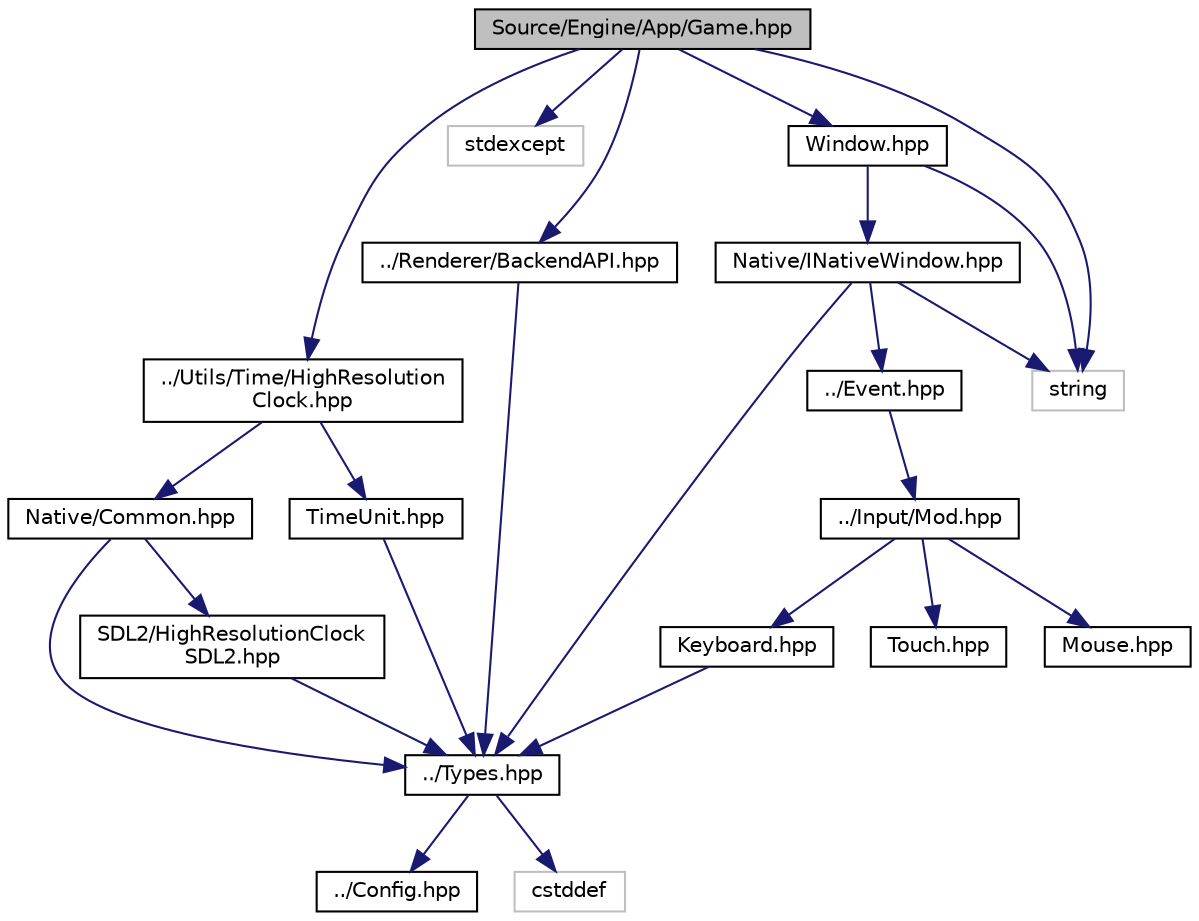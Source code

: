 digraph "Source/Engine/App/Game.hpp"
{
  edge [fontname="Helvetica",fontsize="10",labelfontname="Helvetica",labelfontsize="10"];
  node [fontname="Helvetica",fontsize="10",shape=record];
  Node0 [label="Source/Engine/App/Game.hpp",height=0.2,width=0.4,color="black", fillcolor="grey75", style="filled", fontcolor="black"];
  Node0 -> Node1 [color="midnightblue",fontsize="10",style="solid",fontname="Helvetica"];
  Node1 [label="string",height=0.2,width=0.4,color="grey75", fillcolor="white", style="filled"];
  Node0 -> Node2 [color="midnightblue",fontsize="10",style="solid",fontname="Helvetica"];
  Node2 [label="stdexcept",height=0.2,width=0.4,color="grey75", fillcolor="white", style="filled"];
  Node0 -> Node3 [color="midnightblue",fontsize="10",style="solid",fontname="Helvetica"];
  Node3 [label="../Renderer/BackendAPI.hpp",height=0.2,width=0.4,color="black", fillcolor="white", style="filled",URL="$BackendAPI_8hpp.html"];
  Node3 -> Node4 [color="midnightblue",fontsize="10",style="solid",fontname="Helvetica"];
  Node4 [label="../Types.hpp",height=0.2,width=0.4,color="black", fillcolor="white", style="filled",URL="$Types_8hpp.html"];
  Node4 -> Node5 [color="midnightblue",fontsize="10",style="solid",fontname="Helvetica"];
  Node5 [label="../Config.hpp",height=0.2,width=0.4,color="black", fillcolor="white", style="filled",URL="$Config_8hpp.html"];
  Node4 -> Node6 [color="midnightblue",fontsize="10",style="solid",fontname="Helvetica"];
  Node6 [label="cstddef",height=0.2,width=0.4,color="grey75", fillcolor="white", style="filled"];
  Node0 -> Node7 [color="midnightblue",fontsize="10",style="solid",fontname="Helvetica"];
  Node7 [label="../Utils/Time/HighResolution\lClock.hpp",height=0.2,width=0.4,color="black", fillcolor="white", style="filled",URL="$HighResolutionClock_8hpp.html"];
  Node7 -> Node8 [color="midnightblue",fontsize="10",style="solid",fontname="Helvetica"];
  Node8 [label="Native/Common.hpp",height=0.2,width=0.4,color="black", fillcolor="white", style="filled",URL="$Utils_2Time_2Native_2Common_8hpp.html"];
  Node8 -> Node4 [color="midnightblue",fontsize="10",style="solid",fontname="Helvetica"];
  Node8 -> Node9 [color="midnightblue",fontsize="10",style="solid",fontname="Helvetica"];
  Node9 [label="SDL2/HighResolutionClock\lSDL2.hpp",height=0.2,width=0.4,color="black", fillcolor="white", style="filled",URL="$HighResolutionClockSDL2_8hpp.html"];
  Node9 -> Node4 [color="midnightblue",fontsize="10",style="solid",fontname="Helvetica"];
  Node7 -> Node10 [color="midnightblue",fontsize="10",style="solid",fontname="Helvetica"];
  Node10 [label="TimeUnit.hpp",height=0.2,width=0.4,color="black", fillcolor="white", style="filled",URL="$TimeUnit_8hpp.html"];
  Node10 -> Node4 [color="midnightblue",fontsize="10",style="solid",fontname="Helvetica"];
  Node0 -> Node11 [color="midnightblue",fontsize="10",style="solid",fontname="Helvetica"];
  Node11 [label="Window.hpp",height=0.2,width=0.4,color="black", fillcolor="white", style="filled",URL="$Window_8hpp.html"];
  Node11 -> Node1 [color="midnightblue",fontsize="10",style="solid",fontname="Helvetica"];
  Node11 -> Node12 [color="midnightblue",fontsize="10",style="solid",fontname="Helvetica"];
  Node12 [label="Native/INativeWindow.hpp",height=0.2,width=0.4,color="black", fillcolor="white", style="filled",URL="$INativeWindow_8hpp.html"];
  Node12 -> Node4 [color="midnightblue",fontsize="10",style="solid",fontname="Helvetica"];
  Node12 -> Node13 [color="midnightblue",fontsize="10",style="solid",fontname="Helvetica"];
  Node13 [label="../Event.hpp",height=0.2,width=0.4,color="black", fillcolor="white", style="filled",URL="$Event_8hpp.html"];
  Node13 -> Node14 [color="midnightblue",fontsize="10",style="solid",fontname="Helvetica"];
  Node14 [label="../Input/Mod.hpp",height=0.2,width=0.4,color="black", fillcolor="white", style="filled",URL="$Input_2Mod_8hpp.html"];
  Node14 -> Node15 [color="midnightblue",fontsize="10",style="solid",fontname="Helvetica"];
  Node15 [label="Mouse.hpp",height=0.2,width=0.4,color="black", fillcolor="white", style="filled",URL="$Mouse_8hpp.html"];
  Node14 -> Node16 [color="midnightblue",fontsize="10",style="solid",fontname="Helvetica"];
  Node16 [label="Keyboard.hpp",height=0.2,width=0.4,color="black", fillcolor="white", style="filled",URL="$Keyboard_8hpp.html"];
  Node16 -> Node4 [color="midnightblue",fontsize="10",style="solid",fontname="Helvetica"];
  Node14 -> Node17 [color="midnightblue",fontsize="10",style="solid",fontname="Helvetica"];
  Node17 [label="Touch.hpp",height=0.2,width=0.4,color="black", fillcolor="white", style="filled",URL="$Touch_8hpp.html"];
  Node12 -> Node1 [color="midnightblue",fontsize="10",style="solid",fontname="Helvetica"];
}
